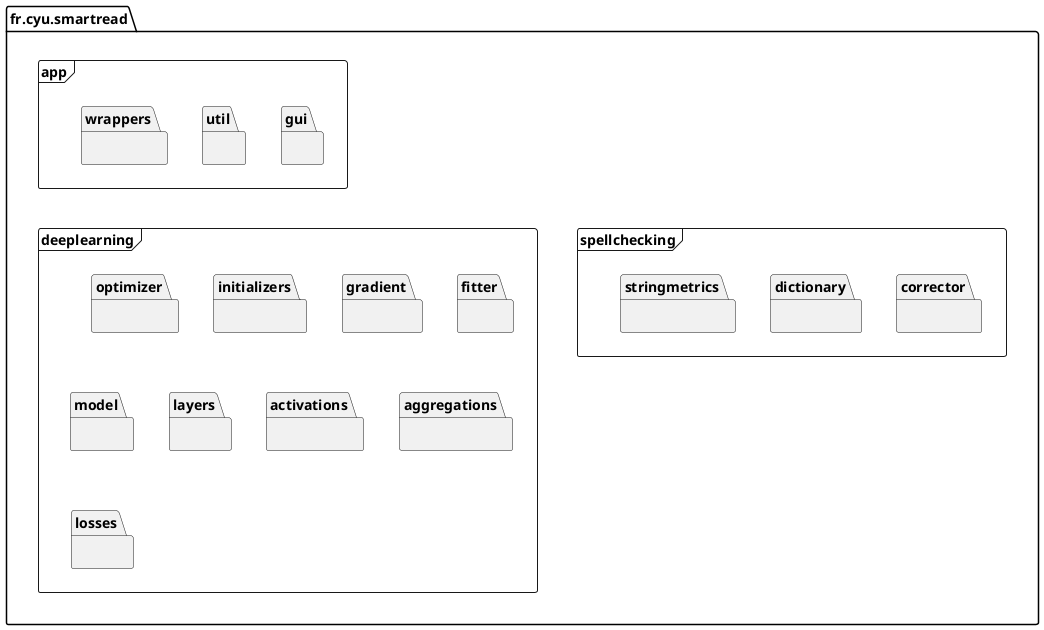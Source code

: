@startuml "GLP_Ecriture_2023_packages"

skinparam linetype ortho
'skinparam ClassAtributeIconSize 0

set namespaceSeparator :

package fr.cyu.smartread {
    package spellchecking <<Frame>> {
        package corrector {}
        package dictionary {}
        package stringmetrics {}
    }

    package app <<Frame>> {
        package gui {}
        package util {}
        package wrappers {}
    }

    package deeplearning <<Frame>> {
        package activations {}
        package aggregations {}
        package fitter {}
        package gradient {}
        package initializers {}
        package layers {}
        package losses {}
        package model {}
        package optimizer {}

        initializers -[hidden]-> aggregations
        aggregations -[hidden]l-> activations
        activations -[hidden]d-> layers
        layers -[hidden]l-> model
        model -[hidden]-> losses
        optimizer -[hidden]-> aggregations
        activations -[hidden]l-> layers
    }

    spellchecking -[hidden]l-> deeplearning
    deeplearning -[hidden]u-> app
}   

@enduml